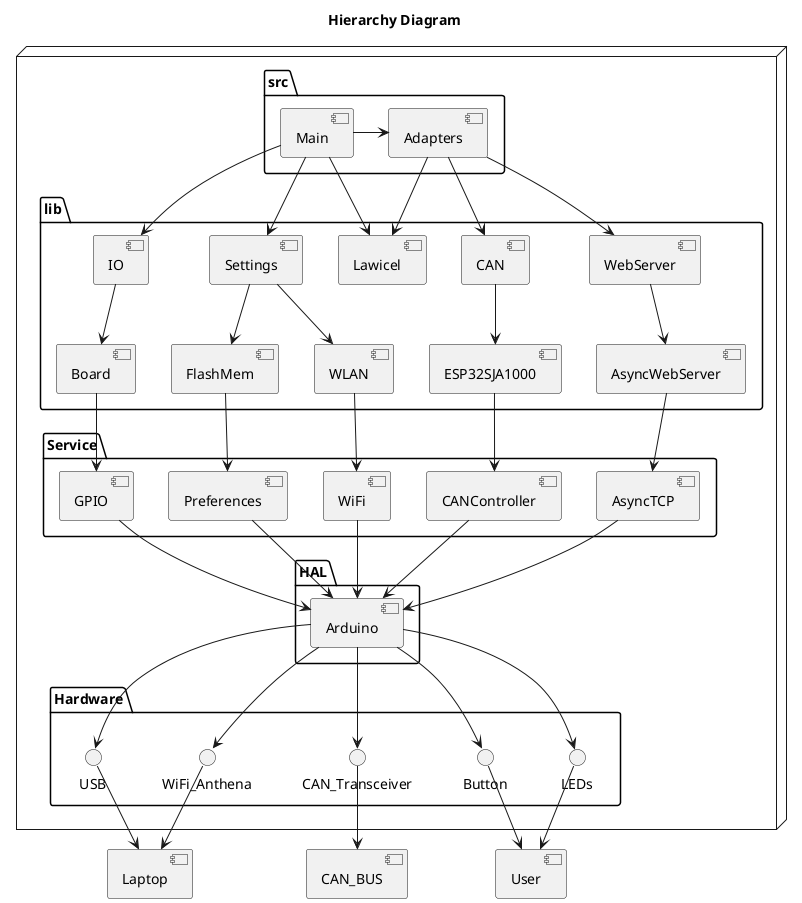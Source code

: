 @startuml

title Hierarchy Diagram

node {
    package src{
        component Main
        component Adapters
    }

    Main -right-> Adapters

    package lib{
        component CAN
        component IO
        component Lawicel
        component Settings
        component WebServer

        component ESP32SJA1000
        component Board
        component FlashMem
        component WLAN
        component AsyncWebServer
    }

    Main --> Lawicel
    Main --> Settings
    Main --> IO

    Adapters --> Lawicel
    Adapters --> CAN
    Adapters --> WebServer

    CAN --> ESP32SJA1000
    IO --> Board
    Settings --> FlashMem
    Settings --> WLAN
    WebServer --> AsyncWebServer

    package Service{
        component CANController
        component GPIO
        component WiFi
        component Preferences
        component AsyncTCP
    }

    ESP32SJA1000 --> CANController
    Board --> GPIO
    FlashMem --> Preferences
    WLAN --> WiFi
    AsyncWebServer --> AsyncTCP

    package HAL {
        component Arduino
    }

    CANController --> Arduino
    GPIO --> Arduino
    Preferences --> Arduino
    WiFi --> Arduino
    AsyncTCP --> Arduino

    package Hardware{
        interface WiFi_Anthena
        interface USB
        interface CAN_Transceiver
        interface Button
        interface LEDs
    }

    Arduino --> WiFi_Anthena
    Arduino --> USB
    Arduino --> CAN_Transceiver
    Arduino --> Button
    Arduino --> LEDs
}

component Laptop
component CAN_BUS
component User

LEDs --> User
Button --> User
CAN_Transceiver --> CAN_BUS
USB --> Laptop
WiFi_Anthena --> Laptop




@enduml